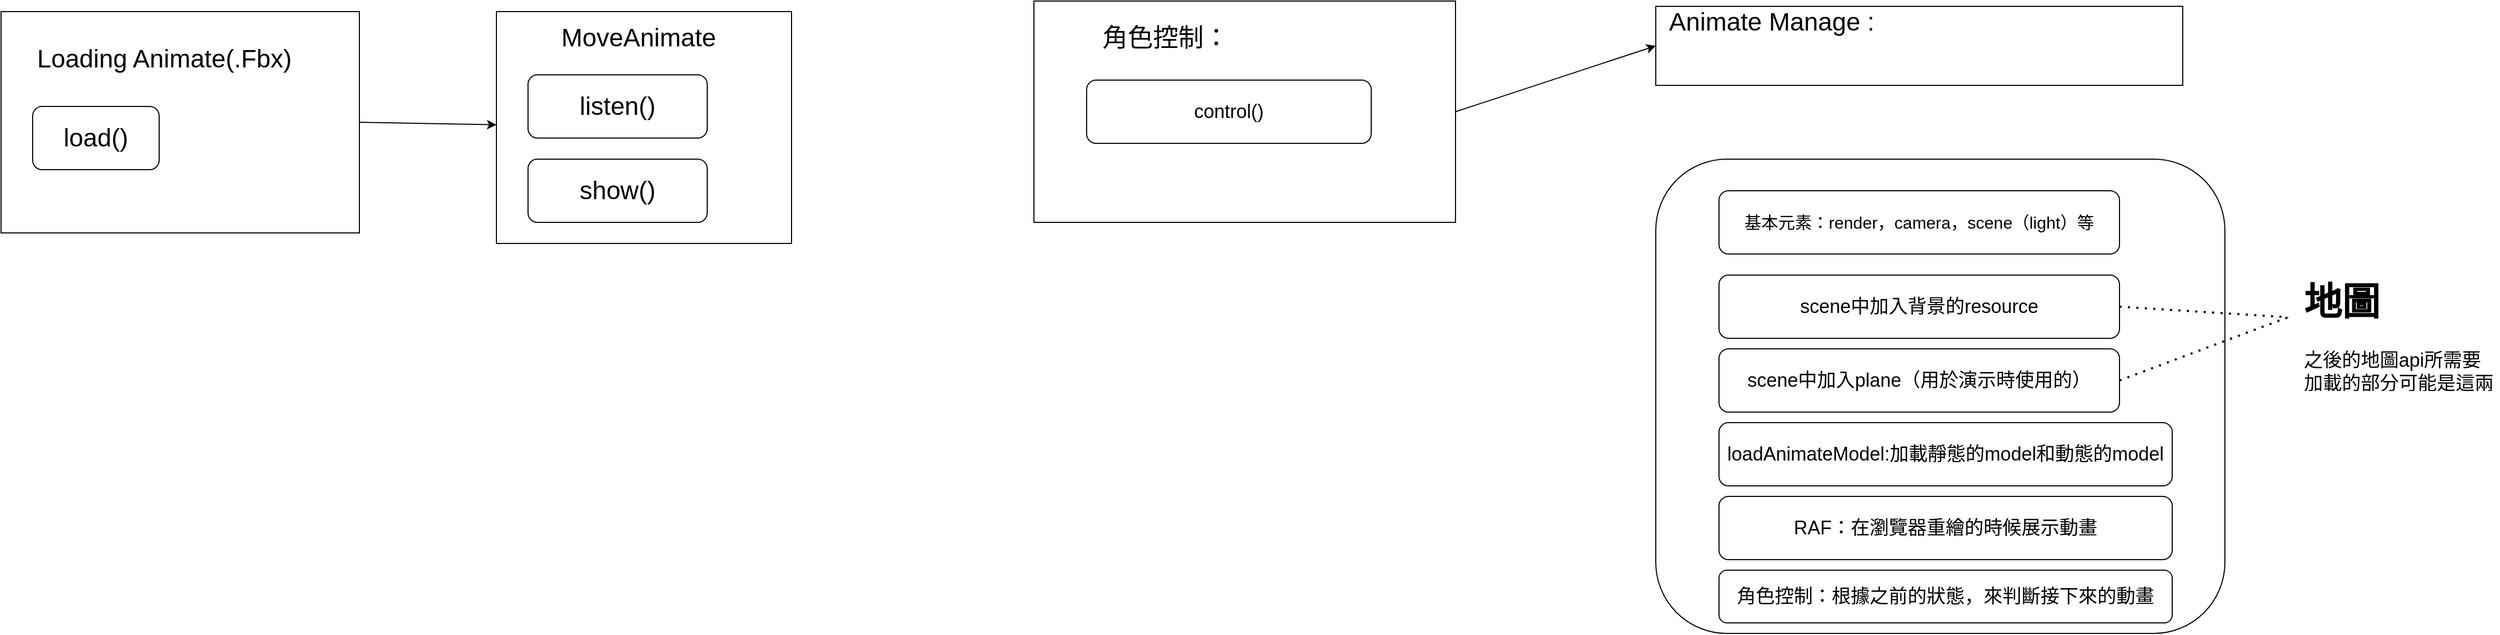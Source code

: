 <mxfile version="16.2.4" type="github">
  <diagram id="fyQrKz5auvrFIGhkpI8U" name="Page-1">
    <mxGraphModel dx="1206" dy="557" grid="1" gridSize="10" guides="1" tooltips="1" connect="1" arrows="1" fold="1" page="1" pageScale="1" pageWidth="827" pageHeight="1169" math="0" shadow="0">
      <root>
        <mxCell id="0" />
        <mxCell id="1" parent="0" />
        <mxCell id="6mqD8wPEJrqNIR5_obbD-1" value="" style="rounded=0;whiteSpace=wrap;html=1;" parent="1" vertex="1">
          <mxGeometry x="50" y="40" width="340" height="210" as="geometry" />
        </mxCell>
        <mxCell id="6mqD8wPEJrqNIR5_obbD-2" value="&lt;font style=&quot;font-size: 24px&quot;&gt;Loading Animate(.Fbx)&lt;/font&gt;" style="text;html=1;strokeColor=none;fillColor=none;align=center;verticalAlign=middle;whiteSpace=wrap;rounded=0;" parent="1" vertex="1">
          <mxGeometry x="70" y="60" width="270" height="50" as="geometry" />
        </mxCell>
        <mxCell id="6mqD8wPEJrqNIR5_obbD-3" value="" style="rounded=0;whiteSpace=wrap;html=1;fontSize=24;" parent="1" vertex="1">
          <mxGeometry x="520" y="40" width="280" height="220" as="geometry" />
        </mxCell>
        <mxCell id="6mqD8wPEJrqNIR5_obbD-4" value="&lt;font style=&quot;font-size: 24px&quot;&gt;MoveAnimate&lt;/font&gt;" style="text;html=1;strokeColor=none;fillColor=none;align=center;verticalAlign=middle;whiteSpace=wrap;rounded=0;" parent="1" vertex="1">
          <mxGeometry x="520" y="40" width="270" height="50" as="geometry" />
        </mxCell>
        <mxCell id="6mqD8wPEJrqNIR5_obbD-5" value="" style="endArrow=classic;html=1;rounded=0;fontSize=24;exitX=1;exitY=0.5;exitDx=0;exitDy=0;" parent="1" source="6mqD8wPEJrqNIR5_obbD-1" target="6mqD8wPEJrqNIR5_obbD-3" edge="1">
          <mxGeometry width="50" height="50" relative="1" as="geometry">
            <mxPoint x="390" y="290" as="sourcePoint" />
            <mxPoint x="440" y="240" as="targetPoint" />
          </mxGeometry>
        </mxCell>
        <mxCell id="6mqD8wPEJrqNIR5_obbD-6" value="load()" style="rounded=1;whiteSpace=wrap;html=1;fontSize=24;" parent="1" vertex="1">
          <mxGeometry x="80" y="130" width="120" height="60" as="geometry" />
        </mxCell>
        <mxCell id="6mqD8wPEJrqNIR5_obbD-7" value="listen()" style="rounded=1;whiteSpace=wrap;html=1;fontSize=24;" parent="1" vertex="1">
          <mxGeometry x="550" y="100" width="170" height="60" as="geometry" />
        </mxCell>
        <mxCell id="6mqD8wPEJrqNIR5_obbD-8" value="show()" style="rounded=1;whiteSpace=wrap;html=1;fontSize=24;" parent="1" vertex="1">
          <mxGeometry x="550" y="180" width="170" height="60" as="geometry" />
        </mxCell>
        <mxCell id="F0Qw645GiMkfHCu8SPl7-1" value="" style="rounded=1;whiteSpace=wrap;html=1;" vertex="1" parent="1">
          <mxGeometry x="1620" y="180" width="540" height="450" as="geometry" />
        </mxCell>
        <mxCell id="F0Qw645GiMkfHCu8SPl7-2" value="&lt;font size=&quot;3&quot;&gt;基本元素：render，camera，scene（light）等&lt;/font&gt;" style="rounded=1;whiteSpace=wrap;html=1;" vertex="1" parent="1">
          <mxGeometry x="1680" y="210" width="380" height="60" as="geometry" />
        </mxCell>
        <mxCell id="F0Qw645GiMkfHCu8SPl7-3" value="scene中加入背景的resource" style="rounded=1;whiteSpace=wrap;html=1;fontSize=18;" vertex="1" parent="1">
          <mxGeometry x="1680" y="290" width="380" height="60" as="geometry" />
        </mxCell>
        <mxCell id="F0Qw645GiMkfHCu8SPl7-4" value="scene中加入plane（用於演示時使用的）" style="rounded=1;whiteSpace=wrap;html=1;fontSize=18;" vertex="1" parent="1">
          <mxGeometry x="1680" y="360" width="380" height="60" as="geometry" />
        </mxCell>
        <mxCell id="F0Qw645GiMkfHCu8SPl7-7" value="" style="endArrow=none;dashed=1;html=1;dashPattern=1 3;strokeWidth=2;rounded=0;fontSize=18;exitX=1;exitY=0.5;exitDx=0;exitDy=0;" edge="1" parent="1" source="F0Qw645GiMkfHCu8SPl7-3">
          <mxGeometry width="50" height="50" relative="1" as="geometry">
            <mxPoint x="2180" y="420" as="sourcePoint" />
            <mxPoint x="2220" y="330" as="targetPoint" />
          </mxGeometry>
        </mxCell>
        <mxCell id="F0Qw645GiMkfHCu8SPl7-8" value="" style="endArrow=none;dashed=1;html=1;dashPattern=1 3;strokeWidth=2;rounded=0;fontSize=18;exitX=1;exitY=0.5;exitDx=0;exitDy=0;" edge="1" parent="1" source="F0Qw645GiMkfHCu8SPl7-4">
          <mxGeometry width="50" height="50" relative="1" as="geometry">
            <mxPoint x="2180" y="420" as="sourcePoint" />
            <mxPoint x="2220" y="330" as="targetPoint" />
          </mxGeometry>
        </mxCell>
        <mxCell id="F0Qw645GiMkfHCu8SPl7-9" value="&lt;h1&gt;地圖&lt;/h1&gt;&lt;div&gt;之後的地圖api所需要加載的部分可能是這兩個中的一個&lt;/div&gt;" style="text;html=1;strokeColor=none;fillColor=none;spacing=5;spacingTop=-20;whiteSpace=wrap;overflow=hidden;rounded=0;fontSize=18;" vertex="1" parent="1">
          <mxGeometry x="2230" y="280" width="190" height="120" as="geometry" />
        </mxCell>
        <mxCell id="F0Qw645GiMkfHCu8SPl7-10" value="loadAnimateModel:加載靜態的model和動態的model" style="rounded=1;whiteSpace=wrap;html=1;fontSize=18;" vertex="1" parent="1">
          <mxGeometry x="1680" y="430" width="430" height="60" as="geometry" />
        </mxCell>
        <mxCell id="F0Qw645GiMkfHCu8SPl7-11" value="RAF：在瀏覽器重繪的時候展示動畫" style="rounded=1;whiteSpace=wrap;html=1;fontSize=18;" vertex="1" parent="1">
          <mxGeometry x="1680" y="500" width="430" height="60" as="geometry" />
        </mxCell>
        <mxCell id="F0Qw645GiMkfHCu8SPl7-12" value="角色控制：根據之前的狀態，來判斷接下來的動畫" style="rounded=1;whiteSpace=wrap;html=1;fontSize=18;" vertex="1" parent="1">
          <mxGeometry x="1680" y="570" width="430" height="50" as="geometry" />
        </mxCell>
        <mxCell id="F0Qw645GiMkfHCu8SPl7-14" value="" style="rounded=0;whiteSpace=wrap;html=1;fontSize=18;" vertex="1" parent="1">
          <mxGeometry x="1030" y="30" width="400" height="210" as="geometry" />
        </mxCell>
        <mxCell id="F0Qw645GiMkfHCu8SPl7-15" value="&lt;font style=&quot;font-size: 24px&quot;&gt;角色控制：&lt;/font&gt;" style="text;html=1;strokeColor=none;fillColor=none;align=center;verticalAlign=middle;whiteSpace=wrap;rounded=0;fontSize=18;" vertex="1" parent="1">
          <mxGeometry x="1050" y="50" width="210" height="30" as="geometry" />
        </mxCell>
        <mxCell id="F0Qw645GiMkfHCu8SPl7-16" value="control()" style="rounded=1;whiteSpace=wrap;html=1;fontSize=18;" vertex="1" parent="1">
          <mxGeometry x="1080" y="105" width="270" height="60" as="geometry" />
        </mxCell>
        <mxCell id="F0Qw645GiMkfHCu8SPl7-17" value="" style="rounded=0;whiteSpace=wrap;html=1;fontSize=18;" vertex="1" parent="1">
          <mxGeometry x="1620" y="35" width="500" height="75" as="geometry" />
        </mxCell>
        <mxCell id="F0Qw645GiMkfHCu8SPl7-18" value="&lt;font style=&quot;font-size: 24px&quot;&gt;Animate Manage :&lt;/font&gt;" style="text;html=1;strokeColor=none;fillColor=none;align=center;verticalAlign=middle;whiteSpace=wrap;rounded=0;fontSize=18;" vertex="1" parent="1">
          <mxGeometry x="1620" y="35" width="220" height="30" as="geometry" />
        </mxCell>
        <mxCell id="F0Qw645GiMkfHCu8SPl7-19" value="" style="endArrow=classic;html=1;rounded=0;fontSize=24;exitX=1;exitY=0.5;exitDx=0;exitDy=0;entryX=0;entryY=0.5;entryDx=0;entryDy=0;" edge="1" parent="1" source="F0Qw645GiMkfHCu8SPl7-14" target="F0Qw645GiMkfHCu8SPl7-17">
          <mxGeometry width="50" height="50" relative="1" as="geometry">
            <mxPoint x="1790" y="310" as="sourcePoint" />
            <mxPoint x="1840" y="260" as="targetPoint" />
          </mxGeometry>
        </mxCell>
      </root>
    </mxGraphModel>
  </diagram>
</mxfile>
